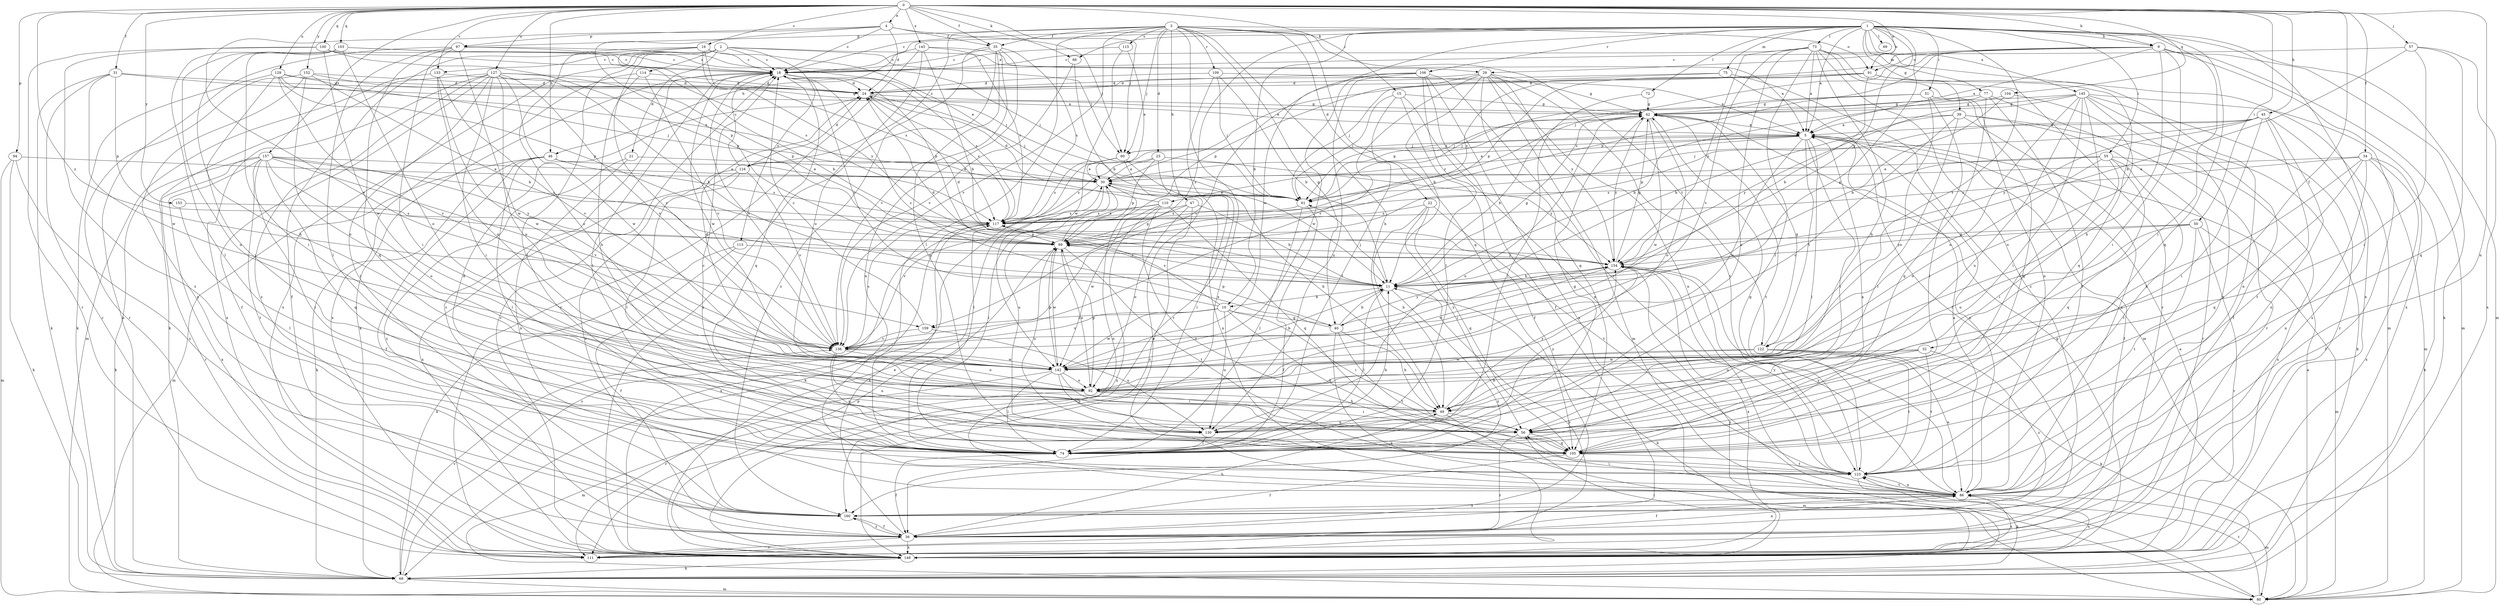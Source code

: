 strict digraph  {
0;
1;
2;
3;
4;
5;
9;
10;
11;
15;
16;
18;
21;
22;
23;
24;
29;
30;
31;
32;
34;
35;
36;
39;
40;
42;
45;
46;
47;
49;
50;
51;
55;
56;
57;
60;
61;
66;
68;
69;
72;
73;
74;
75;
77;
80;
86;
91;
92;
94;
97;
99;
100;
103;
104;
105;
106;
109;
110;
111;
113;
114;
115;
116;
117;
122;
123;
127;
129;
130;
133;
136;
142;
143;
145;
148;
152;
153;
154;
157;
159;
160;
0 -> 4  [label=a];
0 -> 9  [label=b];
0 -> 15  [label=c];
0 -> 16  [label=c];
0 -> 29  [label=e];
0 -> 31  [label=f];
0 -> 32  [label=f];
0 -> 34  [label=f];
0 -> 35  [label=f];
0 -> 45  [label=h];
0 -> 46  [label=h];
0 -> 50  [label=i];
0 -> 57  [label=j];
0 -> 60  [label=j];
0 -> 66  [label=k];
0 -> 86  [label=n];
0 -> 94  [label=p];
0 -> 100  [label=q];
0 -> 103  [label=q];
0 -> 104  [label=q];
0 -> 127  [label=u];
0 -> 129  [label=u];
0 -> 133  [label=v];
0 -> 143  [label=x];
0 -> 152  [label=y];
0 -> 153  [label=y];
0 -> 157  [label=z];
0 -> 159  [label=z];
1 -> 5  [label=a];
1 -> 9  [label=b];
1 -> 10  [label=b];
1 -> 18  [label=c];
1 -> 39  [label=g];
1 -> 40  [label=g];
1 -> 46  [label=h];
1 -> 51  [label=i];
1 -> 55  [label=i];
1 -> 56  [label=i];
1 -> 66  [label=k];
1 -> 69  [label=l];
1 -> 72  [label=l];
1 -> 73  [label=l];
1 -> 75  [label=m];
1 -> 77  [label=m];
1 -> 80  [label=m];
1 -> 91  [label=o];
1 -> 105  [label=q];
1 -> 106  [label=r];
1 -> 122  [label=t];
1 -> 142  [label=w];
1 -> 145  [label=x];
1 -> 148  [label=x];
1 -> 154  [label=y];
1 -> 159  [label=z];
2 -> 18  [label=c];
2 -> 21  [label=d];
2 -> 29  [label=e];
2 -> 60  [label=j];
2 -> 74  [label=l];
2 -> 113  [label=s];
2 -> 114  [label=s];
2 -> 133  [label=v];
2 -> 136  [label=v];
2 -> 148  [label=x];
3 -> 22  [label=d];
3 -> 23  [label=d];
3 -> 35  [label=f];
3 -> 40  [label=g];
3 -> 47  [label=h];
3 -> 49  [label=h];
3 -> 60  [label=j];
3 -> 74  [label=l];
3 -> 91  [label=o];
3 -> 97  [label=p];
3 -> 105  [label=q];
3 -> 109  [label=r];
3 -> 115  [label=s];
3 -> 116  [label=s];
3 -> 122  [label=t];
3 -> 136  [label=v];
3 -> 148  [label=x];
4 -> 18  [label=c];
4 -> 24  [label=d];
4 -> 35  [label=f];
4 -> 60  [label=j];
4 -> 97  [label=p];
4 -> 99  [label=p];
4 -> 136  [label=v];
5 -> 30  [label=e];
5 -> 36  [label=f];
5 -> 56  [label=i];
5 -> 60  [label=j];
5 -> 74  [label=l];
5 -> 86  [label=n];
5 -> 110  [label=r];
5 -> 116  [label=s];
5 -> 122  [label=t];
5 -> 142  [label=w];
9 -> 5  [label=a];
9 -> 30  [label=e];
9 -> 49  [label=h];
9 -> 56  [label=i];
9 -> 61  [label=j];
9 -> 68  [label=k];
9 -> 80  [label=m];
9 -> 91  [label=o];
9 -> 99  [label=p];
9 -> 148  [label=x];
10 -> 18  [label=c];
10 -> 40  [label=g];
10 -> 56  [label=i];
10 -> 105  [label=q];
10 -> 117  [label=s];
10 -> 130  [label=u];
10 -> 136  [label=v];
10 -> 142  [label=w];
10 -> 159  [label=z];
11 -> 10  [label=b];
11 -> 24  [label=d];
11 -> 42  [label=g];
11 -> 61  [label=j];
11 -> 74  [label=l];
11 -> 160  [label=z];
15 -> 36  [label=f];
15 -> 42  [label=g];
15 -> 61  [label=j];
15 -> 74  [label=l];
15 -> 86  [label=n];
16 -> 11  [label=b];
16 -> 18  [label=c];
16 -> 30  [label=e];
16 -> 36  [label=f];
16 -> 92  [label=o];
16 -> 117  [label=s];
16 -> 154  [label=y];
18 -> 24  [label=d];
18 -> 68  [label=k];
18 -> 74  [label=l];
18 -> 99  [label=p];
18 -> 105  [label=q];
18 -> 117  [label=s];
18 -> 136  [label=v];
18 -> 142  [label=w];
21 -> 30  [label=e];
21 -> 86  [label=n];
21 -> 160  [label=z];
22 -> 49  [label=h];
22 -> 56  [label=i];
22 -> 105  [label=q];
22 -> 117  [label=s];
22 -> 123  [label=t];
23 -> 30  [label=e];
23 -> 74  [label=l];
23 -> 99  [label=p];
23 -> 117  [label=s];
23 -> 154  [label=y];
24 -> 42  [label=g];
24 -> 61  [label=j];
24 -> 117  [label=s];
29 -> 11  [label=b];
29 -> 24  [label=d];
29 -> 42  [label=g];
29 -> 80  [label=m];
29 -> 86  [label=n];
29 -> 99  [label=p];
29 -> 105  [label=q];
29 -> 123  [label=t];
29 -> 136  [label=v];
29 -> 154  [label=y];
30 -> 61  [label=j];
30 -> 68  [label=k];
30 -> 74  [label=l];
30 -> 86  [label=n];
30 -> 130  [label=u];
31 -> 5  [label=a];
31 -> 24  [label=d];
31 -> 68  [label=k];
31 -> 99  [label=p];
31 -> 111  [label=r];
31 -> 142  [label=w];
32 -> 49  [label=h];
32 -> 92  [label=o];
32 -> 123  [label=t];
32 -> 142  [label=w];
32 -> 160  [label=z];
34 -> 30  [label=e];
34 -> 36  [label=f];
34 -> 49  [label=h];
34 -> 68  [label=k];
34 -> 86  [label=n];
34 -> 105  [label=q];
34 -> 117  [label=s];
34 -> 148  [label=x];
35 -> 18  [label=c];
35 -> 86  [label=n];
35 -> 105  [label=q];
35 -> 117  [label=s];
35 -> 136  [label=v];
35 -> 148  [label=x];
35 -> 160  [label=z];
36 -> 18  [label=c];
36 -> 49  [label=h];
36 -> 86  [label=n];
36 -> 111  [label=r];
36 -> 117  [label=s];
36 -> 148  [label=x];
36 -> 160  [label=z];
39 -> 5  [label=a];
39 -> 68  [label=k];
39 -> 74  [label=l];
39 -> 86  [label=n];
39 -> 92  [label=o];
39 -> 111  [label=r];
39 -> 154  [label=y];
40 -> 11  [label=b];
40 -> 18  [label=c];
40 -> 49  [label=h];
40 -> 99  [label=p];
40 -> 123  [label=t];
40 -> 148  [label=x];
40 -> 154  [label=y];
42 -> 5  [label=a];
42 -> 11  [label=b];
42 -> 92  [label=o];
42 -> 123  [label=t];
42 -> 130  [label=u];
42 -> 142  [label=w];
42 -> 154  [label=y];
45 -> 5  [label=a];
45 -> 56  [label=i];
45 -> 61  [label=j];
45 -> 86  [label=n];
45 -> 99  [label=p];
45 -> 123  [label=t];
45 -> 154  [label=y];
45 -> 160  [label=z];
46 -> 30  [label=e];
46 -> 36  [label=f];
46 -> 68  [label=k];
46 -> 74  [label=l];
46 -> 80  [label=m];
46 -> 117  [label=s];
47 -> 11  [label=b];
47 -> 92  [label=o];
47 -> 99  [label=p];
47 -> 117  [label=s];
47 -> 160  [label=z];
49 -> 56  [label=i];
49 -> 80  [label=m];
49 -> 130  [label=u];
49 -> 154  [label=y];
50 -> 80  [label=m];
50 -> 92  [label=o];
50 -> 99  [label=p];
50 -> 111  [label=r];
50 -> 123  [label=t];
50 -> 154  [label=y];
51 -> 42  [label=g];
51 -> 61  [label=j];
51 -> 74  [label=l];
51 -> 92  [label=o];
51 -> 105  [label=q];
55 -> 30  [label=e];
55 -> 56  [label=i];
55 -> 92  [label=o];
55 -> 105  [label=q];
55 -> 117  [label=s];
55 -> 123  [label=t];
55 -> 148  [label=x];
56 -> 105  [label=q];
56 -> 111  [label=r];
57 -> 11  [label=b];
57 -> 18  [label=c];
57 -> 56  [label=i];
57 -> 105  [label=q];
57 -> 148  [label=x];
60 -> 5  [label=a];
60 -> 30  [label=e];
60 -> 49  [label=h];
60 -> 74  [label=l];
60 -> 86  [label=n];
60 -> 117  [label=s];
61 -> 30  [label=e];
61 -> 36  [label=f];
61 -> 42  [label=g];
61 -> 74  [label=l];
61 -> 117  [label=s];
66 -> 11  [label=b];
66 -> 136  [label=v];
68 -> 80  [label=m];
68 -> 117  [label=s];
68 -> 136  [label=v];
68 -> 154  [label=y];
72 -> 42  [label=g];
72 -> 74  [label=l];
73 -> 5  [label=a];
73 -> 18  [label=c];
73 -> 49  [label=h];
73 -> 74  [label=l];
73 -> 80  [label=m];
73 -> 86  [label=n];
73 -> 111  [label=r];
73 -> 130  [label=u];
73 -> 136  [label=v];
73 -> 154  [label=y];
73 -> 160  [label=z];
74 -> 11  [label=b];
74 -> 24  [label=d];
74 -> 36  [label=f];
74 -> 42  [label=g];
75 -> 24  [label=d];
75 -> 36  [label=f];
75 -> 61  [label=j];
75 -> 80  [label=m];
77 -> 11  [label=b];
77 -> 42  [label=g];
77 -> 105  [label=q];
77 -> 111  [label=r];
77 -> 123  [label=t];
80 -> 5  [label=a];
80 -> 11  [label=b];
80 -> 123  [label=t];
86 -> 5  [label=a];
86 -> 30  [label=e];
86 -> 36  [label=f];
86 -> 56  [label=i];
86 -> 80  [label=m];
86 -> 123  [label=t];
86 -> 148  [label=x];
86 -> 154  [label=y];
86 -> 160  [label=z];
91 -> 11  [label=b];
91 -> 24  [label=d];
91 -> 86  [label=n];
91 -> 99  [label=p];
91 -> 105  [label=q];
91 -> 117  [label=s];
92 -> 49  [label=h];
92 -> 56  [label=i];
92 -> 80  [label=m];
92 -> 99  [label=p];
94 -> 30  [label=e];
94 -> 68  [label=k];
94 -> 80  [label=m];
94 -> 160  [label=z];
97 -> 18  [label=c];
97 -> 56  [label=i];
97 -> 61  [label=j];
97 -> 68  [label=k];
97 -> 74  [label=l];
97 -> 105  [label=q];
97 -> 142  [label=w];
99 -> 30  [label=e];
99 -> 92  [label=o];
99 -> 123  [label=t];
99 -> 130  [label=u];
99 -> 142  [label=w];
99 -> 154  [label=y];
100 -> 18  [label=c];
100 -> 99  [label=p];
100 -> 111  [label=r];
100 -> 117  [label=s];
100 -> 142  [label=w];
100 -> 160  [label=z];
103 -> 18  [label=c];
103 -> 49  [label=h];
103 -> 56  [label=i];
103 -> 61  [label=j];
103 -> 74  [label=l];
103 -> 92  [label=o];
103 -> 130  [label=u];
104 -> 11  [label=b];
104 -> 42  [label=g];
104 -> 92  [label=o];
105 -> 5  [label=a];
105 -> 18  [label=c];
105 -> 36  [label=f];
105 -> 123  [label=t];
106 -> 24  [label=d];
106 -> 36  [label=f];
106 -> 74  [label=l];
106 -> 123  [label=t];
106 -> 130  [label=u];
106 -> 136  [label=v];
106 -> 142  [label=w];
106 -> 148  [label=x];
109 -> 5  [label=a];
109 -> 11  [label=b];
109 -> 24  [label=d];
109 -> 61  [label=j];
109 -> 111  [label=r];
110 -> 24  [label=d];
110 -> 105  [label=q];
110 -> 117  [label=s];
110 -> 123  [label=t];
110 -> 136  [label=v];
110 -> 142  [label=w];
110 -> 148  [label=x];
111 -> 11  [label=b];
113 -> 36  [label=f];
113 -> 68  [label=k];
113 -> 154  [label=y];
114 -> 24  [label=d];
114 -> 49  [label=h];
114 -> 136  [label=v];
114 -> 148  [label=x];
115 -> 18  [label=c];
115 -> 30  [label=e];
115 -> 142  [label=w];
116 -> 18  [label=c];
116 -> 24  [label=d];
116 -> 74  [label=l];
116 -> 136  [label=v];
116 -> 148  [label=x];
116 -> 160  [label=z];
117 -> 99  [label=p];
117 -> 148  [label=x];
122 -> 42  [label=g];
122 -> 49  [label=h];
122 -> 68  [label=k];
122 -> 86  [label=n];
122 -> 123  [label=t];
122 -> 142  [label=w];
123 -> 42  [label=g];
123 -> 68  [label=k];
123 -> 86  [label=n];
123 -> 154  [label=y];
127 -> 11  [label=b];
127 -> 24  [label=d];
127 -> 36  [label=f];
127 -> 56  [label=i];
127 -> 68  [label=k];
127 -> 92  [label=o];
127 -> 99  [label=p];
127 -> 123  [label=t];
127 -> 136  [label=v];
127 -> 142  [label=w];
127 -> 148  [label=x];
127 -> 160  [label=z];
129 -> 24  [label=d];
129 -> 30  [label=e];
129 -> 56  [label=i];
129 -> 61  [label=j];
129 -> 68  [label=k];
129 -> 99  [label=p];
129 -> 136  [label=v];
130 -> 74  [label=l];
130 -> 154  [label=y];
133 -> 24  [label=d];
133 -> 80  [label=m];
133 -> 92  [label=o];
133 -> 136  [label=v];
133 -> 142  [label=w];
136 -> 92  [label=o];
136 -> 105  [label=q];
136 -> 117  [label=s];
136 -> 130  [label=u];
136 -> 142  [label=w];
136 -> 154  [label=y];
142 -> 11  [label=b];
142 -> 24  [label=d];
142 -> 56  [label=i];
142 -> 74  [label=l];
142 -> 92  [label=o];
142 -> 99  [label=p];
142 -> 111  [label=r];
142 -> 130  [label=u];
143 -> 5  [label=a];
143 -> 11  [label=b];
143 -> 18  [label=c];
143 -> 92  [label=o];
143 -> 111  [label=r];
143 -> 117  [label=s];
145 -> 11  [label=b];
145 -> 36  [label=f];
145 -> 42  [label=g];
145 -> 56  [label=i];
145 -> 61  [label=j];
145 -> 74  [label=l];
145 -> 80  [label=m];
145 -> 86  [label=n];
145 -> 92  [label=o];
145 -> 111  [label=r];
145 -> 130  [label=u];
148 -> 5  [label=a];
148 -> 18  [label=c];
148 -> 30  [label=e];
148 -> 42  [label=g];
148 -> 56  [label=i];
148 -> 68  [label=k];
148 -> 86  [label=n];
148 -> 99  [label=p];
152 -> 11  [label=b];
152 -> 24  [label=d];
152 -> 42  [label=g];
152 -> 92  [label=o];
152 -> 111  [label=r];
152 -> 160  [label=z];
153 -> 74  [label=l];
153 -> 117  [label=s];
154 -> 11  [label=b];
154 -> 24  [label=d];
154 -> 42  [label=g];
154 -> 86  [label=n];
154 -> 142  [label=w];
154 -> 148  [label=x];
157 -> 30  [label=e];
157 -> 68  [label=k];
157 -> 74  [label=l];
157 -> 92  [label=o];
157 -> 105  [label=q];
157 -> 111  [label=r];
157 -> 117  [label=s];
157 -> 123  [label=t];
157 -> 136  [label=v];
157 -> 148  [label=x];
157 -> 154  [label=y];
159 -> 18  [label=c];
159 -> 130  [label=u];
159 -> 136  [label=v];
160 -> 36  [label=f];
}
